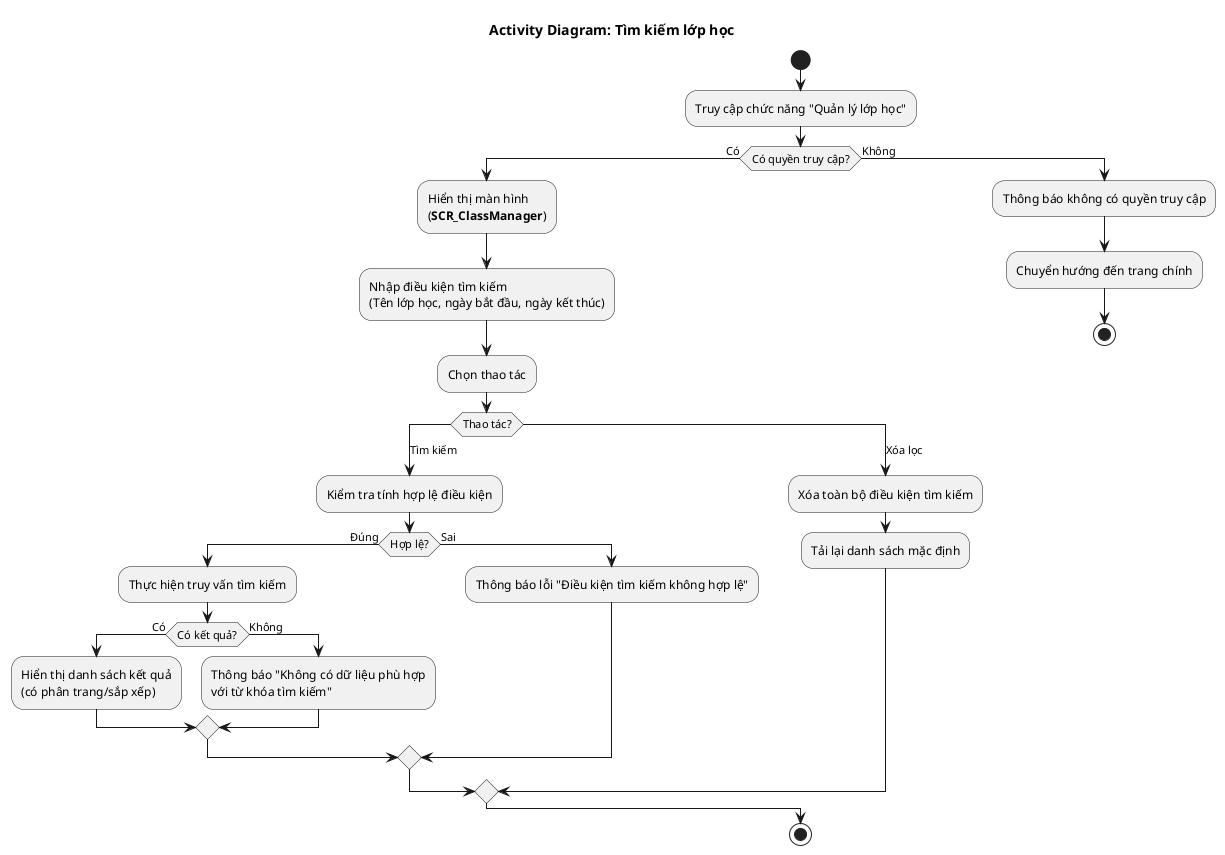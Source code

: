 @startuml AD_ClassManager_Search
!pragma layout smetana
title Activity Diagram: Tìm kiếm lớp học

start
:Truy cập chức năng "Quản lý lớp học";

if (Có quyền truy cập?) then (Có)
  :Hiển thị màn hình\n(**SCR_ClassManager**);

  :Nhập điều kiện tìm kiếm\n(Tên lớp học, ngày bắt đầu, ngày kết thúc);

  :Chọn thao tác;

  switch (Thao tác?)
    case (Tìm kiếm)
      :Kiểm tra tính hợp lệ điều kiện;
      if (Hợp lệ?) then (Đúng)
        :Thực hiện truy vấn tìm kiếm;
        if (Có kết quả?) then (Có)
          :Hiển thị danh sách kết quả\n(có phân trang/sắp xếp);
        else (Không)
          :Thông báo "Không có dữ liệu phù hợp\nvới từ khóa tìm kiếm";
        endif
      else (Sai)
        :Thông báo lỗi "Điều kiện tìm kiếm không hợp lệ";
      endif

    case (Xóa lọc)
      :Xóa toàn bộ điều kiện tìm kiếm;
      :Tải lại danh sách mặc định;

  endswitch

else (Không)
  :Thông báo không có quyền truy cập;
  :Chuyển hướng đến trang chính;
  stop
endif

stop
@enduml
